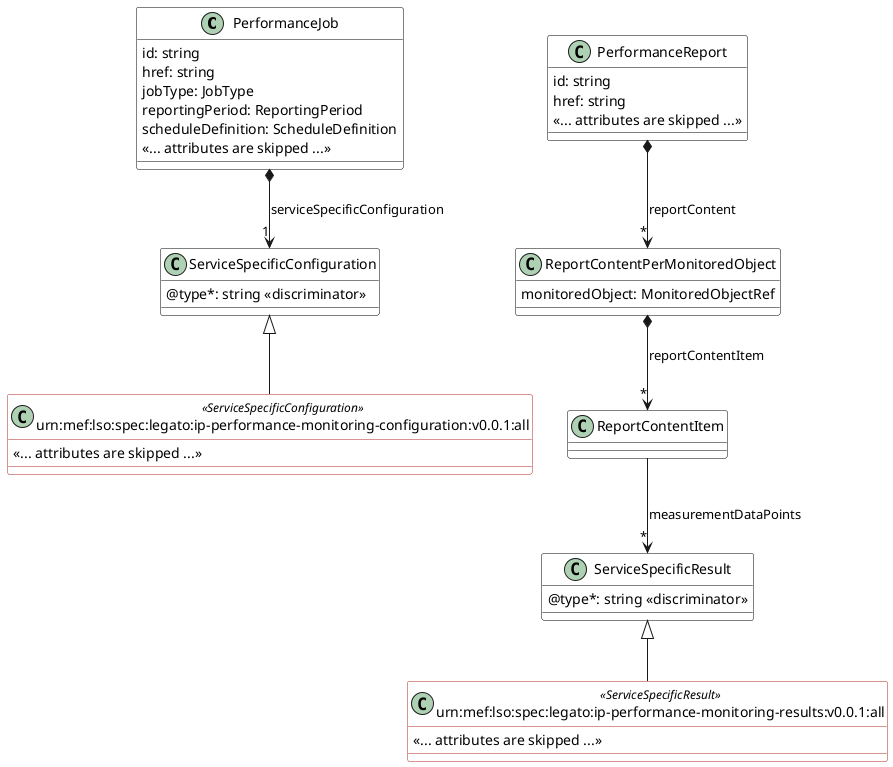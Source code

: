@startuml extensionPattern
skinparam {
    ClassBackgroundColor White
    ClassBorderColor Black
    ClassBorderColor<<ServiceSpecificConfiguration>> FireBrick
    ClassBorderColor<<ServiceSpecificResult>> FireBrick
}
set namespaceSeparator none

class PerformanceJob {

    id: string 
    href: string 
    jobType: JobType
    reportingPeriod: ReportingPeriod
    scheduleDefinition: ScheduleDefinition
    <<... attributes are skipped ...>>
}


class ServiceSpecificConfiguration {
    @type*: string <<discriminator>>
}


PerformanceJob *-->"1" ServiceSpecificConfiguration : serviceSpecificConfiguration

class urn:mef:lso:spec:legato:ip-performance-monitoring-configuration:v0.0.1:all <<ServiceSpecificConfiguration>> {

    <<... attributes are skipped ...>>
}
ServiceSpecificConfiguration <|-- "urn:mef:lso:spec:legato:ip-performance-monitoring-configuration:v0.0.1:all"



class PerformanceReport {

    id: string 
    href: string 
    <<... attributes are skipped ...>>
}

class ReportContentPerMonitoredObject { 
    monitoredObject: MonitoredObjectRef
}

class ReportContentItem {

}
class ServiceSpecificResult {
    @type*: string <<discriminator>>
}

PerformanceReport *-->"*" ReportContentPerMonitoredObject : reportContent
ReportContentPerMonitoredObject *-->"*" ReportContentItem : reportContentItem
ReportContentItem -->"*" ServiceSpecificResult : measurementDataPoints

class urn:mef:lso:spec:legato:ip-performance-monitoring-results:v0.0.1:all <<ServiceSpecificResult>> {

    <<... attributes are skipped ...>>
}
ServiceSpecificResult <|-- "urn:mef:lso:spec:legato:ip-performance-monitoring-results:v0.0.1:all"


@enduml
